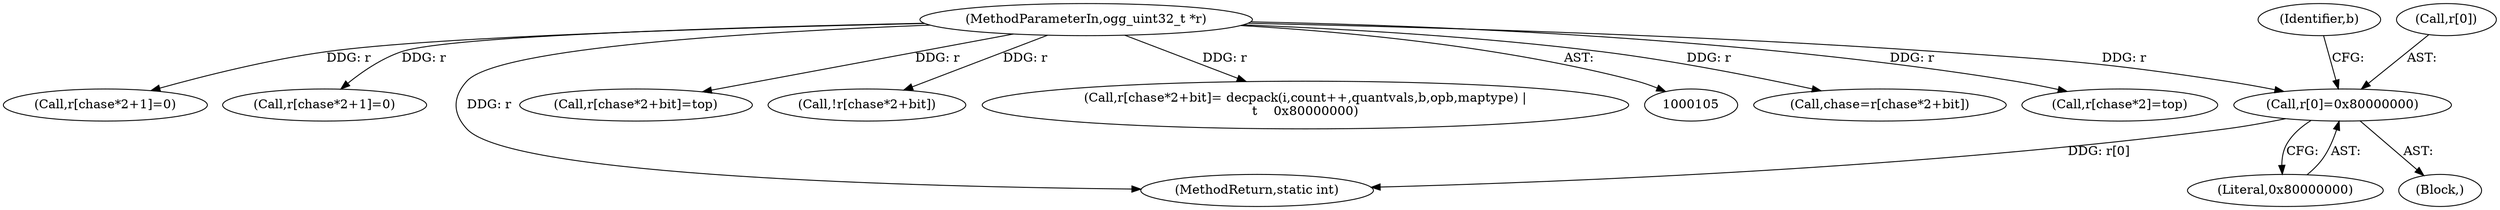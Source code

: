 digraph "0_Android_eeb4e45d5683f88488c083ecf142dc89bc3f0b47_0@array" {
"1000136" [label="(Call,r[0]=0x80000000)"];
"1000108" [label="(MethodParameterIn,ogg_uint32_t *r)"];
"1000135" [label="(Block,)"];
"1000296" [label="(Call,chase=r[chase*2+bit])"];
"1000108" [label="(MethodParameterIn,ogg_uint32_t *r)"];
"1000239" [label="(Call,r[chase*2]=top)"];
"1000246" [label="(Call,r[chase*2+1]=0)"];
"1000335" [label="(Call,r[chase*2+1]=0)"];
"1000436" [label="(Identifier,b)"];
"1000464" [label="(MethodReturn,static int)"];
"1000136" [label="(Call,r[0]=0x80000000)"];
"1000140" [label="(Literal,0x80000000)"];
"1000287" [label="(Call,r[chase*2+bit]=top)"];
"1000279" [label="(Call,!r[chase*2+bit])"];
"1000344" [label="(Call,r[chase*2+bit]= decpack(i,count++,quantvals,b,opb,maptype) |\n\t    0x80000000)"];
"1000137" [label="(Call,r[0])"];
"1000136" -> "1000135"  [label="AST: "];
"1000136" -> "1000140"  [label="CFG: "];
"1000137" -> "1000136"  [label="AST: "];
"1000140" -> "1000136"  [label="AST: "];
"1000436" -> "1000136"  [label="CFG: "];
"1000136" -> "1000464"  [label="DDG: r[0]"];
"1000108" -> "1000136"  [label="DDG: r"];
"1000108" -> "1000105"  [label="AST: "];
"1000108" -> "1000464"  [label="DDG: r"];
"1000108" -> "1000239"  [label="DDG: r"];
"1000108" -> "1000246"  [label="DDG: r"];
"1000108" -> "1000279"  [label="DDG: r"];
"1000108" -> "1000287"  [label="DDG: r"];
"1000108" -> "1000296"  [label="DDG: r"];
"1000108" -> "1000335"  [label="DDG: r"];
"1000108" -> "1000344"  [label="DDG: r"];
}

